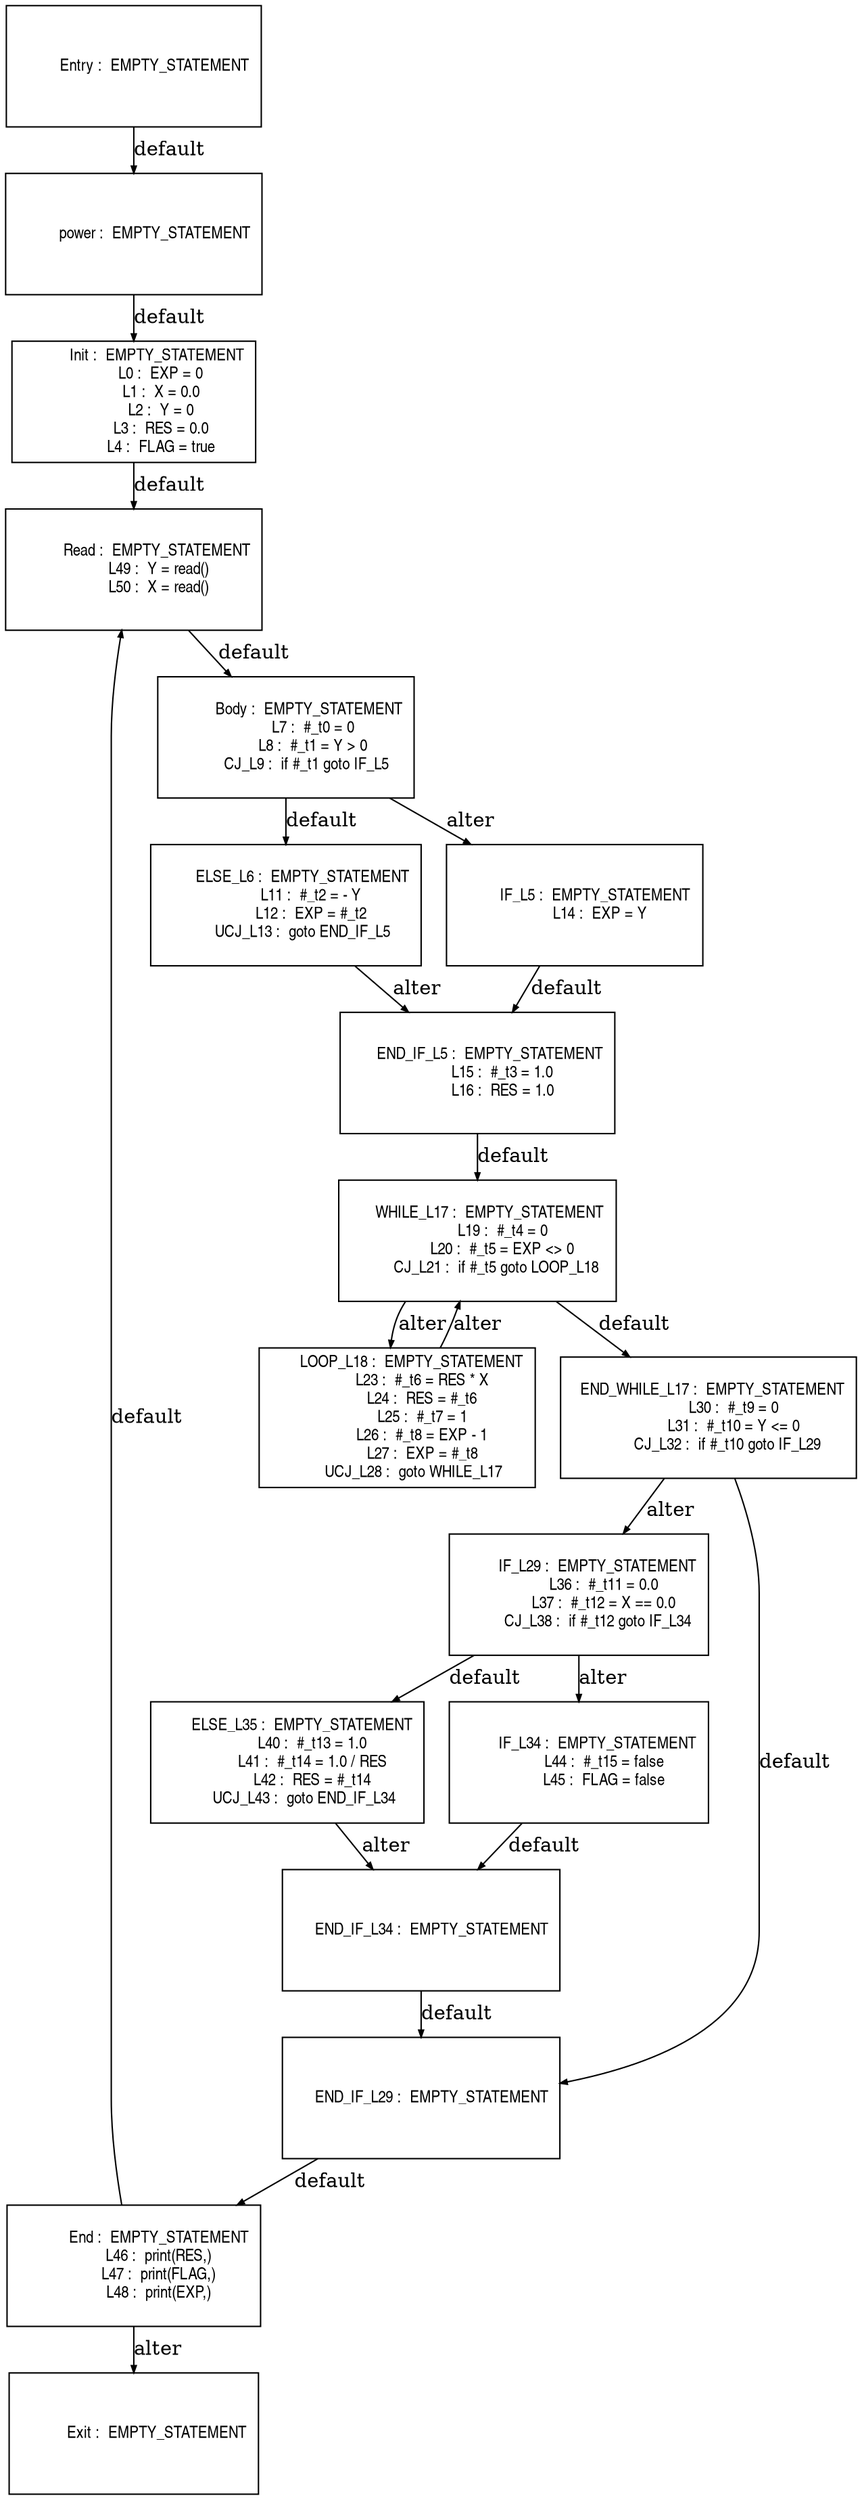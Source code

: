 digraph G {
  ranksep=.25;
  edge [arrowsize=.5]
  node [shape=rectangle, fontname="ArialNarrow",
        fontsize=12,  height=1.2];
  "          power :  EMPTY_STATEMENT
"; "           Init :  EMPTY_STATEMENT
             L0 :  EXP = 0
             L1 :  X = 0.0
             L2 :  Y = 0
             L3 :  RES = 0.0
             L4 :  FLAG = true
"; "           Body :  EMPTY_STATEMENT
             L7 :  #_t0 = 0
             L8 :  #_t1 = Y > 0
          CJ_L9 :  if #_t1 goto IF_L5
"; "        ELSE_L6 :  EMPTY_STATEMENT
            L11 :  #_t2 = - Y
            L12 :  EXP = #_t2
        UCJ_L13 :  goto END_IF_L5
"; "          IF_L5 :  EMPTY_STATEMENT
            L14 :  EXP = Y
"; "      END_IF_L5 :  EMPTY_STATEMENT
            L15 :  #_t3 = 1.0
            L16 :  RES = 1.0
"; "      WHILE_L17 :  EMPTY_STATEMENT
            L19 :  #_t4 = 0
            L20 :  #_t5 = EXP <> 0
         CJ_L21 :  if #_t5 goto LOOP_L18
"; "       LOOP_L18 :  EMPTY_STATEMENT
            L23 :  #_t6 = RES * X
            L24 :  RES = #_t6
            L25 :  #_t7 = 1
            L26 :  #_t8 = EXP - 1
            L27 :  EXP = #_t8
        UCJ_L28 :  goto WHILE_L17
"; "  END_WHILE_L17 :  EMPTY_STATEMENT
            L30 :  #_t9 = 0
            L31 :  #_t10 = Y <= 0
         CJ_L32 :  if #_t10 goto IF_L29
"; "         IF_L29 :  EMPTY_STATEMENT
            L36 :  #_t11 = 0.0
            L37 :  #_t12 = X == 0.0
         CJ_L38 :  if #_t12 goto IF_L34
"; "       ELSE_L35 :  EMPTY_STATEMENT
            L40 :  #_t13 = 1.0
            L41 :  #_t14 = 1.0 / RES
            L42 :  RES = #_t14
        UCJ_L43 :  goto END_IF_L34
"; "         IF_L34 :  EMPTY_STATEMENT
            L44 :  #_t15 = false
            L45 :  FLAG = false
"; "     END_IF_L34 :  EMPTY_STATEMENT
"; "     END_IF_L29 :  EMPTY_STATEMENT
"; "          Entry :  EMPTY_STATEMENT
"; "            End :  EMPTY_STATEMENT
            L46 :  print(RES,)
            L47 :  print(FLAG,)
            L48 :  print(EXP,)
"; "           Exit :  EMPTY_STATEMENT
"; "           Read :  EMPTY_STATEMENT
            L49 :  Y = read()
            L50 :  X = read()
"; 
  "          power :  EMPTY_STATEMENT
" -> "           Init :  EMPTY_STATEMENT
             L0 :  EXP = 0
             L1 :  X = 0.0
             L2 :  Y = 0
             L3 :  RES = 0.0
             L4 :  FLAG = true
"  [label="default"];
  "           Init :  EMPTY_STATEMENT
             L0 :  EXP = 0
             L1 :  X = 0.0
             L2 :  Y = 0
             L3 :  RES = 0.0
             L4 :  FLAG = true
" -> "           Read :  EMPTY_STATEMENT
            L49 :  Y = read()
            L50 :  X = read()
"  [label="default"];
  "           Body :  EMPTY_STATEMENT
             L7 :  #_t0 = 0
             L8 :  #_t1 = Y > 0
          CJ_L9 :  if #_t1 goto IF_L5
" -> "        ELSE_L6 :  EMPTY_STATEMENT
            L11 :  #_t2 = - Y
            L12 :  EXP = #_t2
        UCJ_L13 :  goto END_IF_L5
"  [label="default"];
  "           Body :  EMPTY_STATEMENT
             L7 :  #_t0 = 0
             L8 :  #_t1 = Y > 0
          CJ_L9 :  if #_t1 goto IF_L5
" -> "          IF_L5 :  EMPTY_STATEMENT
            L14 :  EXP = Y
"  [label="alter"];
  "        ELSE_L6 :  EMPTY_STATEMENT
            L11 :  #_t2 = - Y
            L12 :  EXP = #_t2
        UCJ_L13 :  goto END_IF_L5
" -> "      END_IF_L5 :  EMPTY_STATEMENT
            L15 :  #_t3 = 1.0
            L16 :  RES = 1.0
"  [label="alter"];
  "          IF_L5 :  EMPTY_STATEMENT
            L14 :  EXP = Y
" -> "      END_IF_L5 :  EMPTY_STATEMENT
            L15 :  #_t3 = 1.0
            L16 :  RES = 1.0
"  [label="default"];
  "      END_IF_L5 :  EMPTY_STATEMENT
            L15 :  #_t3 = 1.0
            L16 :  RES = 1.0
" -> "      WHILE_L17 :  EMPTY_STATEMENT
            L19 :  #_t4 = 0
            L20 :  #_t5 = EXP <> 0
         CJ_L21 :  if #_t5 goto LOOP_L18
"  [label="default"];
  "      WHILE_L17 :  EMPTY_STATEMENT
            L19 :  #_t4 = 0
            L20 :  #_t5 = EXP <> 0
         CJ_L21 :  if #_t5 goto LOOP_L18
" -> "  END_WHILE_L17 :  EMPTY_STATEMENT
            L30 :  #_t9 = 0
            L31 :  #_t10 = Y <= 0
         CJ_L32 :  if #_t10 goto IF_L29
"  [label="default"];
  "      WHILE_L17 :  EMPTY_STATEMENT
            L19 :  #_t4 = 0
            L20 :  #_t5 = EXP <> 0
         CJ_L21 :  if #_t5 goto LOOP_L18
" -> "       LOOP_L18 :  EMPTY_STATEMENT
            L23 :  #_t6 = RES * X
            L24 :  RES = #_t6
            L25 :  #_t7 = 1
            L26 :  #_t8 = EXP - 1
            L27 :  EXP = #_t8
        UCJ_L28 :  goto WHILE_L17
"  [label="alter"];
  "       LOOP_L18 :  EMPTY_STATEMENT
            L23 :  #_t6 = RES * X
            L24 :  RES = #_t6
            L25 :  #_t7 = 1
            L26 :  #_t8 = EXP - 1
            L27 :  EXP = #_t8
        UCJ_L28 :  goto WHILE_L17
" -> "      WHILE_L17 :  EMPTY_STATEMENT
            L19 :  #_t4 = 0
            L20 :  #_t5 = EXP <> 0
         CJ_L21 :  if #_t5 goto LOOP_L18
"  [label="alter"];
  "  END_WHILE_L17 :  EMPTY_STATEMENT
            L30 :  #_t9 = 0
            L31 :  #_t10 = Y <= 0
         CJ_L32 :  if #_t10 goto IF_L29
" -> "     END_IF_L29 :  EMPTY_STATEMENT
"  [label="default"];
  "  END_WHILE_L17 :  EMPTY_STATEMENT
            L30 :  #_t9 = 0
            L31 :  #_t10 = Y <= 0
         CJ_L32 :  if #_t10 goto IF_L29
" -> "         IF_L29 :  EMPTY_STATEMENT
            L36 :  #_t11 = 0.0
            L37 :  #_t12 = X == 0.0
         CJ_L38 :  if #_t12 goto IF_L34
"  [label="alter"];
  "         IF_L29 :  EMPTY_STATEMENT
            L36 :  #_t11 = 0.0
            L37 :  #_t12 = X == 0.0
         CJ_L38 :  if #_t12 goto IF_L34
" -> "       ELSE_L35 :  EMPTY_STATEMENT
            L40 :  #_t13 = 1.0
            L41 :  #_t14 = 1.0 / RES
            L42 :  RES = #_t14
        UCJ_L43 :  goto END_IF_L34
"  [label="default"];
  "         IF_L29 :  EMPTY_STATEMENT
            L36 :  #_t11 = 0.0
            L37 :  #_t12 = X == 0.0
         CJ_L38 :  if #_t12 goto IF_L34
" -> "         IF_L34 :  EMPTY_STATEMENT
            L44 :  #_t15 = false
            L45 :  FLAG = false
"  [label="alter"];
  "       ELSE_L35 :  EMPTY_STATEMENT
            L40 :  #_t13 = 1.0
            L41 :  #_t14 = 1.0 / RES
            L42 :  RES = #_t14
        UCJ_L43 :  goto END_IF_L34
" -> "     END_IF_L34 :  EMPTY_STATEMENT
"  [label="alter"];
  "         IF_L34 :  EMPTY_STATEMENT
            L44 :  #_t15 = false
            L45 :  FLAG = false
" -> "     END_IF_L34 :  EMPTY_STATEMENT
"  [label="default"];
  "     END_IF_L34 :  EMPTY_STATEMENT
" -> "     END_IF_L29 :  EMPTY_STATEMENT
"  [label="default"];
  "     END_IF_L29 :  EMPTY_STATEMENT
" -> "            End :  EMPTY_STATEMENT
            L46 :  print(RES,)
            L47 :  print(FLAG,)
            L48 :  print(EXP,)
"  [label="default"];
  "          Entry :  EMPTY_STATEMENT
" -> "          power :  EMPTY_STATEMENT
"  [label="default"];
  "            End :  EMPTY_STATEMENT
            L46 :  print(RES,)
            L47 :  print(FLAG,)
            L48 :  print(EXP,)
" -> "           Read :  EMPTY_STATEMENT
            L49 :  Y = read()
            L50 :  X = read()
"  [label="default"];
  "            End :  EMPTY_STATEMENT
            L46 :  print(RES,)
            L47 :  print(FLAG,)
            L48 :  print(EXP,)
" -> "           Exit :  EMPTY_STATEMENT
"  [label="alter"];
  "           Read :  EMPTY_STATEMENT
            L49 :  Y = read()
            L50 :  X = read()
" -> "           Body :  EMPTY_STATEMENT
             L7 :  #_t0 = 0
             L8 :  #_t1 = Y > 0
          CJ_L9 :  if #_t1 goto IF_L5
"  [label="default"];
}

